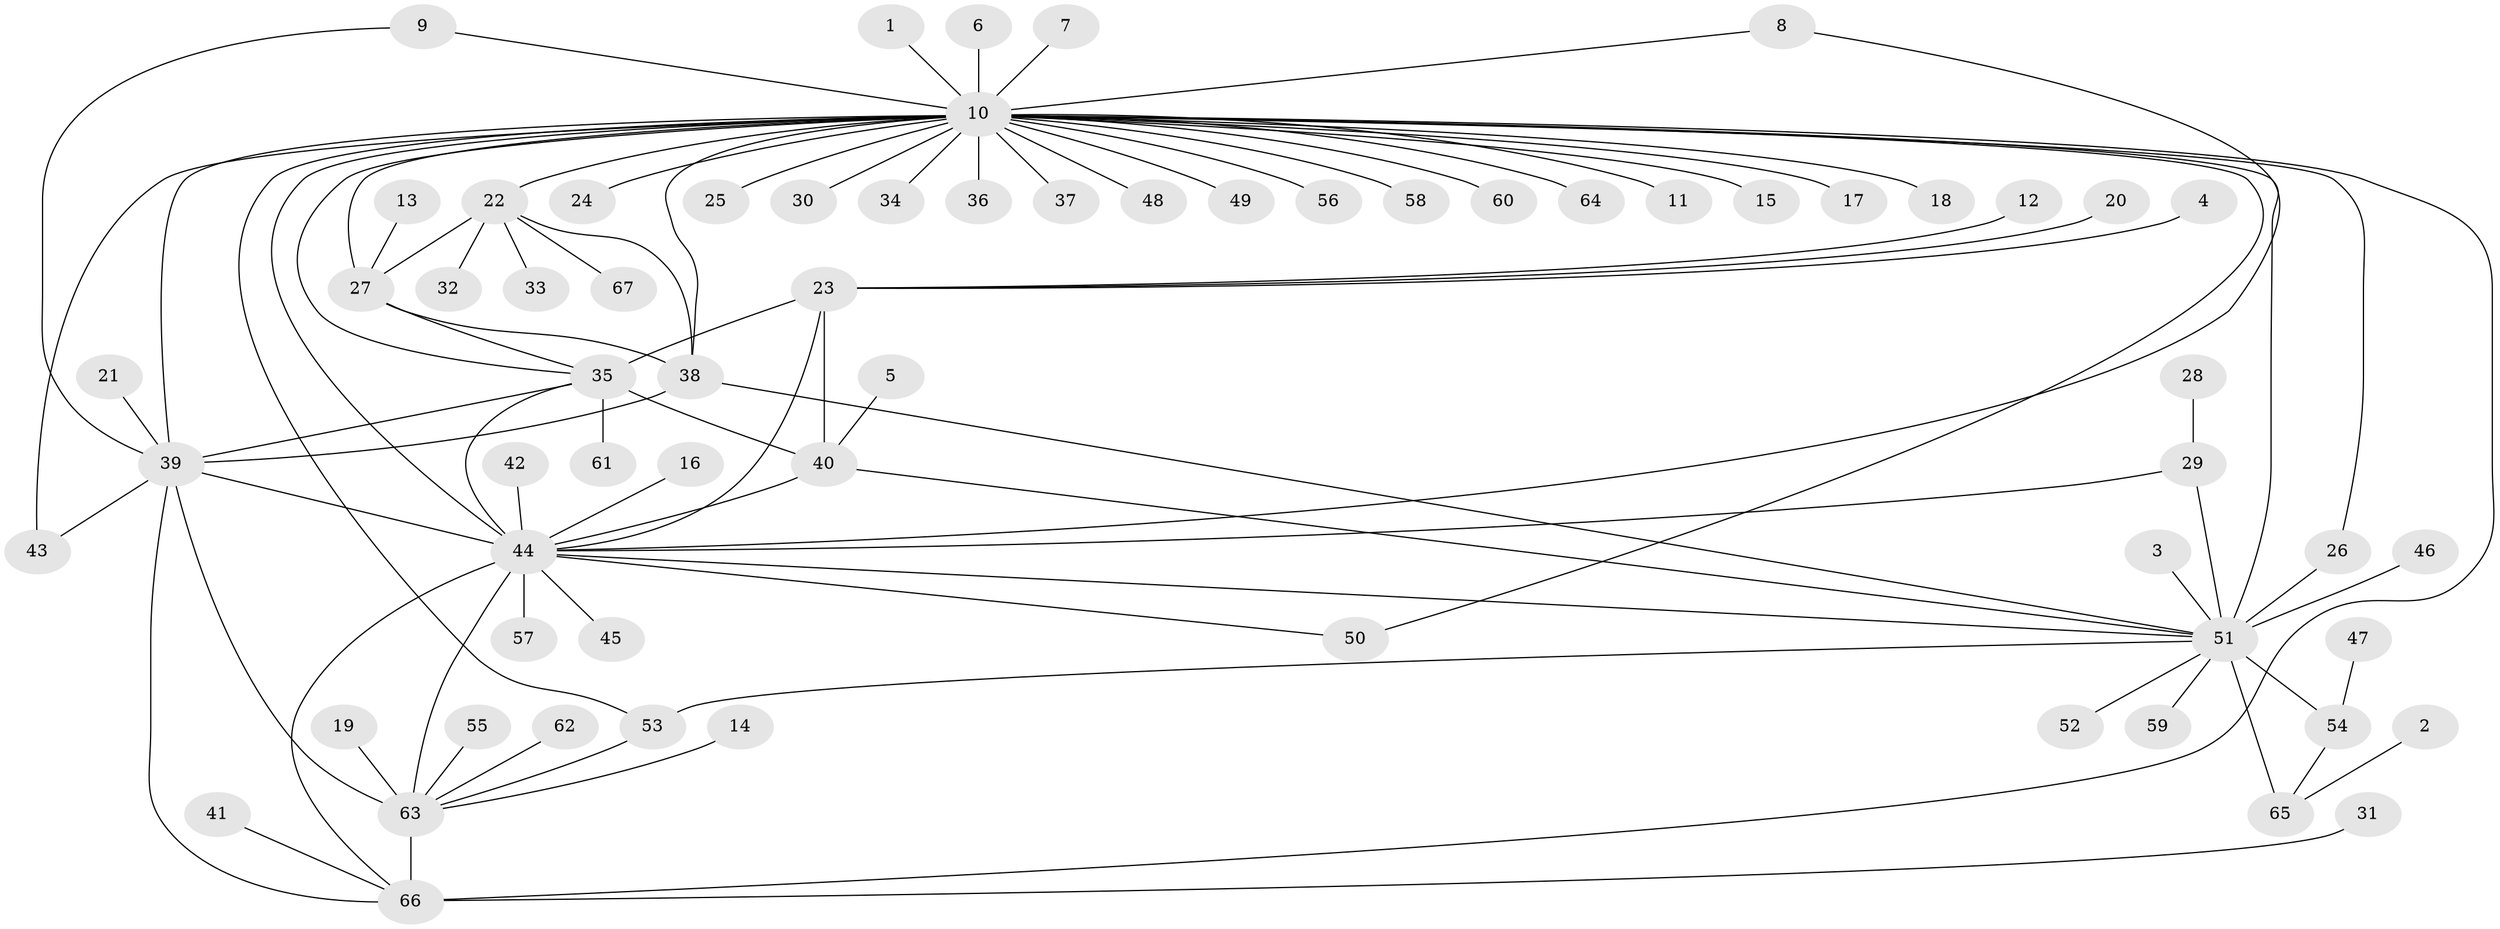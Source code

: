 // original degree distribution, {7: 0.03007518796992481, 11: 0.03007518796992481, 8: 0.03759398496240601, 9: 0.045112781954887216, 17: 0.007518796992481203, 6: 0.03759398496240601, 10: 0.015037593984962405, 15: 0.007518796992481203, 12: 0.007518796992481203, 5: 0.015037593984962405, 1: 0.5939849624060151, 2: 0.13533834586466165, 4: 0.015037593984962405, 3: 0.022556390977443608}
// Generated by graph-tools (version 1.1) at 2025/50/03/09/25 03:50:37]
// undirected, 67 vertices, 93 edges
graph export_dot {
graph [start="1"]
  node [color=gray90,style=filled];
  1;
  2;
  3;
  4;
  5;
  6;
  7;
  8;
  9;
  10;
  11;
  12;
  13;
  14;
  15;
  16;
  17;
  18;
  19;
  20;
  21;
  22;
  23;
  24;
  25;
  26;
  27;
  28;
  29;
  30;
  31;
  32;
  33;
  34;
  35;
  36;
  37;
  38;
  39;
  40;
  41;
  42;
  43;
  44;
  45;
  46;
  47;
  48;
  49;
  50;
  51;
  52;
  53;
  54;
  55;
  56;
  57;
  58;
  59;
  60;
  61;
  62;
  63;
  64;
  65;
  66;
  67;
  1 -- 10 [weight=1.0];
  2 -- 65 [weight=1.0];
  3 -- 51 [weight=1.0];
  4 -- 23 [weight=1.0];
  5 -- 40 [weight=1.0];
  6 -- 10 [weight=1.0];
  7 -- 10 [weight=1.0];
  8 -- 10 [weight=1.0];
  8 -- 44 [weight=1.0];
  9 -- 10 [weight=1.0];
  9 -- 39 [weight=1.0];
  10 -- 11 [weight=1.0];
  10 -- 15 [weight=1.0];
  10 -- 17 [weight=1.0];
  10 -- 18 [weight=1.0];
  10 -- 22 [weight=3.0];
  10 -- 24 [weight=1.0];
  10 -- 25 [weight=1.0];
  10 -- 26 [weight=1.0];
  10 -- 27 [weight=2.0];
  10 -- 30 [weight=1.0];
  10 -- 34 [weight=1.0];
  10 -- 35 [weight=1.0];
  10 -- 36 [weight=1.0];
  10 -- 37 [weight=1.0];
  10 -- 38 [weight=1.0];
  10 -- 39 [weight=1.0];
  10 -- 43 [weight=1.0];
  10 -- 44 [weight=1.0];
  10 -- 48 [weight=1.0];
  10 -- 49 [weight=1.0];
  10 -- 50 [weight=1.0];
  10 -- 51 [weight=1.0];
  10 -- 53 [weight=1.0];
  10 -- 56 [weight=1.0];
  10 -- 58 [weight=1.0];
  10 -- 60 [weight=1.0];
  10 -- 64 [weight=1.0];
  10 -- 66 [weight=1.0];
  12 -- 23 [weight=1.0];
  13 -- 27 [weight=1.0];
  14 -- 63 [weight=1.0];
  16 -- 44 [weight=1.0];
  19 -- 63 [weight=1.0];
  20 -- 23 [weight=1.0];
  21 -- 39 [weight=1.0];
  22 -- 27 [weight=3.0];
  22 -- 32 [weight=1.0];
  22 -- 33 [weight=1.0];
  22 -- 38 [weight=3.0];
  22 -- 67 [weight=1.0];
  23 -- 35 [weight=2.0];
  23 -- 40 [weight=2.0];
  23 -- 44 [weight=1.0];
  26 -- 51 [weight=1.0];
  27 -- 35 [weight=1.0];
  27 -- 38 [weight=1.0];
  28 -- 29 [weight=1.0];
  29 -- 44 [weight=1.0];
  29 -- 51 [weight=1.0];
  31 -- 66 [weight=1.0];
  35 -- 39 [weight=1.0];
  35 -- 40 [weight=4.0];
  35 -- 44 [weight=2.0];
  35 -- 61 [weight=1.0];
  38 -- 39 [weight=1.0];
  38 -- 51 [weight=1.0];
  39 -- 43 [weight=1.0];
  39 -- 44 [weight=1.0];
  39 -- 63 [weight=3.0];
  39 -- 66 [weight=1.0];
  40 -- 44 [weight=2.0];
  40 -- 51 [weight=1.0];
  41 -- 66 [weight=1.0];
  42 -- 44 [weight=1.0];
  44 -- 45 [weight=1.0];
  44 -- 50 [weight=1.0];
  44 -- 51 [weight=1.0];
  44 -- 57 [weight=1.0];
  44 -- 63 [weight=3.0];
  44 -- 66 [weight=1.0];
  46 -- 51 [weight=1.0];
  47 -- 54 [weight=1.0];
  51 -- 52 [weight=1.0];
  51 -- 53 [weight=1.0];
  51 -- 54 [weight=4.0];
  51 -- 59 [weight=1.0];
  51 -- 65 [weight=4.0];
  53 -- 63 [weight=1.0];
  54 -- 65 [weight=1.0];
  55 -- 63 [weight=1.0];
  62 -- 63 [weight=1.0];
  63 -- 66 [weight=3.0];
}
